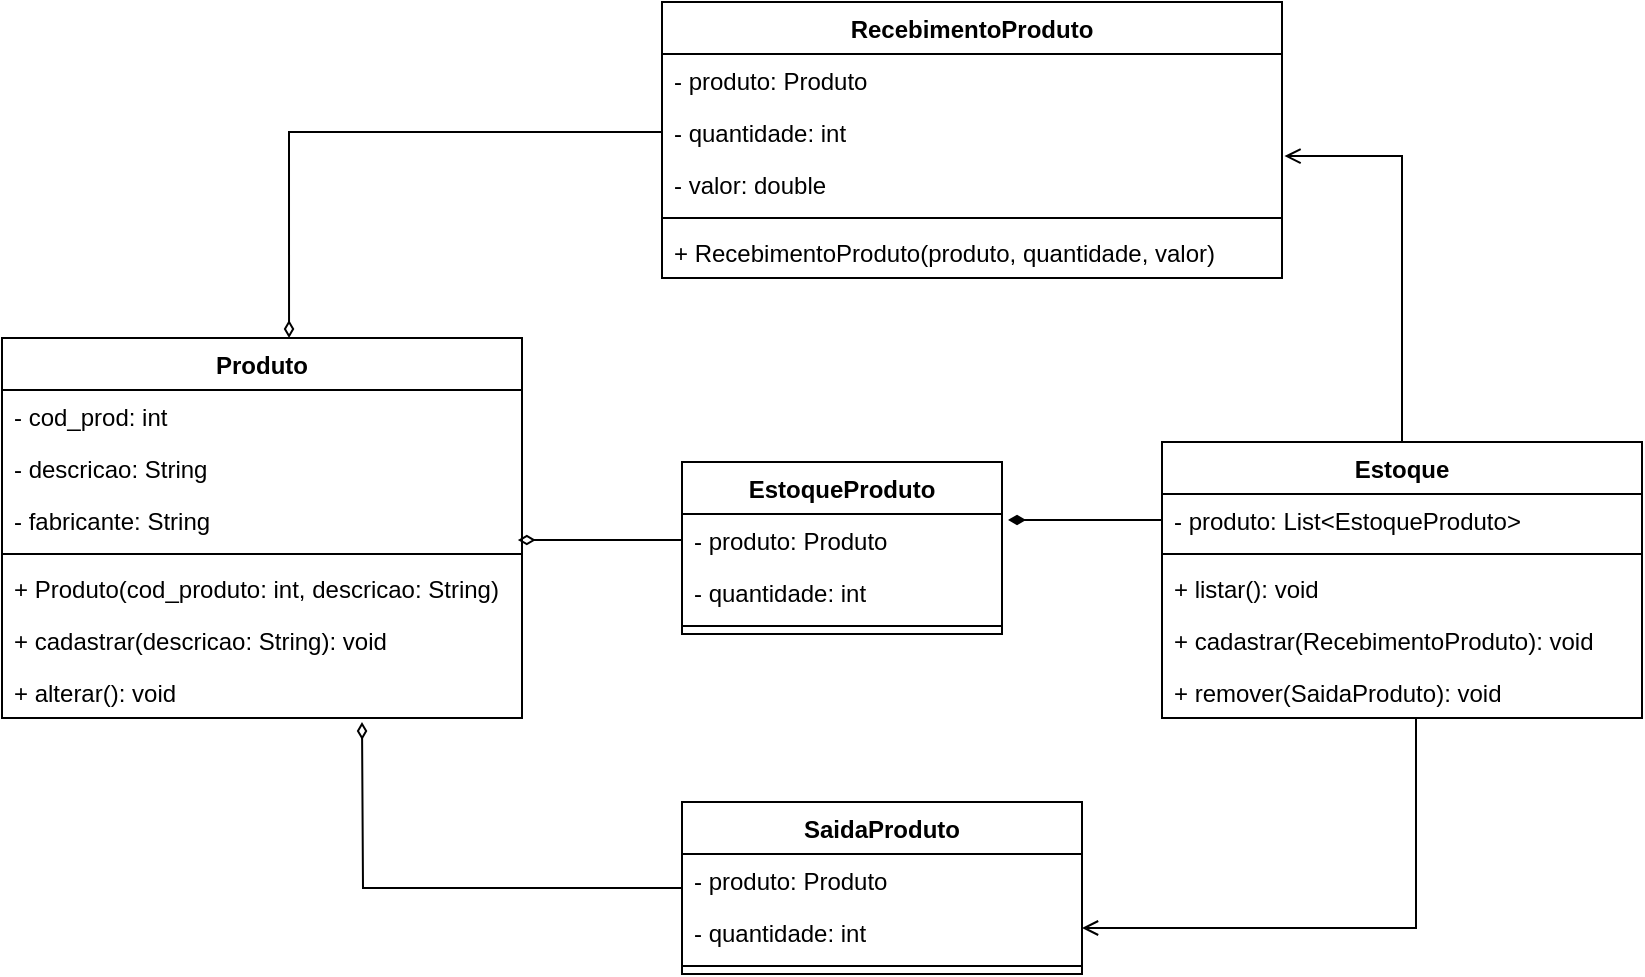 <mxfile version="21.5.2" type="github">
  <diagram id="C5RBs43oDa-KdzZeNtuy" name="Page-1">
    <mxGraphModel dx="1114" dy="616" grid="1" gridSize="10" guides="1" tooltips="1" connect="1" arrows="1" fold="1" page="1" pageScale="1" pageWidth="827" pageHeight="1169" math="0" shadow="0">
      <root>
        <mxCell id="WIyWlLk6GJQsqaUBKTNV-0" />
        <mxCell id="WIyWlLk6GJQsqaUBKTNV-1" parent="WIyWlLk6GJQsqaUBKTNV-0" />
        <mxCell id="OJTJIqF98ZmuTT_Fb_ie-6" style="edgeStyle=orthogonalEdgeStyle;rounded=0;orthogonalLoop=1;jettySize=auto;html=1;entryX=1.004;entryY=-0.038;entryDx=0;entryDy=0;entryPerimeter=0;endArrow=open;endFill=0;" edge="1" parent="WIyWlLk6GJQsqaUBKTNV-1" source="01x_B53HGo5WK-oIWe2N-0" target="OJTJIqF98ZmuTT_Fb_ie-0">
          <mxGeometry relative="1" as="geometry">
            <Array as="points">
              <mxPoint x="700" y="97" />
            </Array>
          </mxGeometry>
        </mxCell>
        <mxCell id="01x_B53HGo5WK-oIWe2N-0" value="Estoque" style="swimlane;fontStyle=1;align=center;verticalAlign=top;childLayout=stackLayout;horizontal=1;startSize=26;horizontalStack=0;resizeParent=1;resizeParentMax=0;resizeLast=0;collapsible=1;marginBottom=0;whiteSpace=wrap;html=1;" parent="WIyWlLk6GJQsqaUBKTNV-1" vertex="1">
          <mxGeometry x="580" y="240" width="240" height="138" as="geometry" />
        </mxCell>
        <mxCell id="01x_B53HGo5WK-oIWe2N-1" value="- produto: List&amp;lt;EstoqueProduto&amp;gt;" style="text;strokeColor=none;fillColor=none;align=left;verticalAlign=top;spacingLeft=4;spacingRight=4;overflow=hidden;rotatable=0;points=[[0,0.5],[1,0.5]];portConstraint=eastwest;whiteSpace=wrap;html=1;" parent="01x_B53HGo5WK-oIWe2N-0" vertex="1">
          <mxGeometry y="26" width="240" height="26" as="geometry" />
        </mxCell>
        <mxCell id="01x_B53HGo5WK-oIWe2N-2" value="" style="line;strokeWidth=1;fillColor=none;align=left;verticalAlign=middle;spacingTop=-1;spacingLeft=3;spacingRight=3;rotatable=0;labelPosition=right;points=[];portConstraint=eastwest;strokeColor=inherit;" parent="01x_B53HGo5WK-oIWe2N-0" vertex="1">
          <mxGeometry y="52" width="240" height="8" as="geometry" />
        </mxCell>
        <mxCell id="01x_B53HGo5WK-oIWe2N-3" value="+ listar(): void" style="text;strokeColor=none;fillColor=none;align=left;verticalAlign=top;spacingLeft=4;spacingRight=4;overflow=hidden;rotatable=0;points=[[0,0.5],[1,0.5]];portConstraint=eastwest;whiteSpace=wrap;html=1;" parent="01x_B53HGo5WK-oIWe2N-0" vertex="1">
          <mxGeometry y="60" width="240" height="26" as="geometry" />
        </mxCell>
        <mxCell id="OJTJIqF98ZmuTT_Fb_ie-4" value="+ cadastrar(RecebimentoProduto): void" style="text;strokeColor=none;fillColor=none;align=left;verticalAlign=top;spacingLeft=4;spacingRight=4;overflow=hidden;rotatable=0;points=[[0,0.5],[1,0.5]];portConstraint=eastwest;whiteSpace=wrap;html=1;" vertex="1" parent="01x_B53HGo5WK-oIWe2N-0">
          <mxGeometry y="86" width="240" height="26" as="geometry" />
        </mxCell>
        <mxCell id="OJTJIqF98ZmuTT_Fb_ie-5" value="+ remover(SaidaProduto): void" style="text;strokeColor=none;fillColor=none;align=left;verticalAlign=top;spacingLeft=4;spacingRight=4;overflow=hidden;rotatable=0;points=[[0,0.5],[1,0.5]];portConstraint=eastwest;whiteSpace=wrap;html=1;" vertex="1" parent="01x_B53HGo5WK-oIWe2N-0">
          <mxGeometry y="112" width="240" height="26" as="geometry" />
        </mxCell>
        <mxCell id="01x_B53HGo5WK-oIWe2N-4" value="Produto" style="swimlane;fontStyle=1;align=center;verticalAlign=top;childLayout=stackLayout;horizontal=1;startSize=26;horizontalStack=0;resizeParent=1;resizeParentMax=0;resizeLast=0;collapsible=1;marginBottom=0;whiteSpace=wrap;html=1;" parent="WIyWlLk6GJQsqaUBKTNV-1" vertex="1">
          <mxGeometry y="188" width="260" height="190" as="geometry" />
        </mxCell>
        <mxCell id="01x_B53HGo5WK-oIWe2N-24" value="- cod_prod: int" style="text;strokeColor=none;fillColor=none;align=left;verticalAlign=top;spacingLeft=4;spacingRight=4;overflow=hidden;rotatable=0;points=[[0,0.5],[1,0.5]];portConstraint=eastwest;whiteSpace=wrap;html=1;" parent="01x_B53HGo5WK-oIWe2N-4" vertex="1">
          <mxGeometry y="26" width="260" height="26" as="geometry" />
        </mxCell>
        <mxCell id="01x_B53HGo5WK-oIWe2N-9" value="- descricao: String" style="text;strokeColor=none;fillColor=none;align=left;verticalAlign=top;spacingLeft=4;spacingRight=4;overflow=hidden;rotatable=0;points=[[0,0.5],[1,0.5]];portConstraint=eastwest;whiteSpace=wrap;html=1;" parent="01x_B53HGo5WK-oIWe2N-4" vertex="1">
          <mxGeometry y="52" width="260" height="26" as="geometry" />
        </mxCell>
        <mxCell id="OJTJIqF98ZmuTT_Fb_ie-18" value="- fabricante: String" style="text;strokeColor=none;fillColor=none;align=left;verticalAlign=top;spacingLeft=4;spacingRight=4;overflow=hidden;rotatable=0;points=[[0,0.5],[1,0.5]];portConstraint=eastwest;whiteSpace=wrap;html=1;" vertex="1" parent="01x_B53HGo5WK-oIWe2N-4">
          <mxGeometry y="78" width="260" height="26" as="geometry" />
        </mxCell>
        <mxCell id="01x_B53HGo5WK-oIWe2N-6" value="" style="line;strokeWidth=1;fillColor=none;align=left;verticalAlign=middle;spacingTop=-1;spacingLeft=3;spacingRight=3;rotatable=0;labelPosition=right;points=[];portConstraint=eastwest;strokeColor=inherit;" parent="01x_B53HGo5WK-oIWe2N-4" vertex="1">
          <mxGeometry y="104" width="260" height="8" as="geometry" />
        </mxCell>
        <mxCell id="01x_B53HGo5WK-oIWe2N-7" value="+ Produto(cod_produto: int, descricao: String)" style="text;strokeColor=none;fillColor=none;align=left;verticalAlign=top;spacingLeft=4;spacingRight=4;overflow=hidden;rotatable=0;points=[[0,0.5],[1,0.5]];portConstraint=eastwest;whiteSpace=wrap;html=1;" parent="01x_B53HGo5WK-oIWe2N-4" vertex="1">
          <mxGeometry y="112" width="260" height="26" as="geometry" />
        </mxCell>
        <mxCell id="01x_B53HGo5WK-oIWe2N-14" value="+ cadastrar(descricao: String): void" style="text;strokeColor=none;fillColor=none;align=left;verticalAlign=top;spacingLeft=4;spacingRight=4;overflow=hidden;rotatable=0;points=[[0,0.5],[1,0.5]];portConstraint=eastwest;whiteSpace=wrap;html=1;" parent="01x_B53HGo5WK-oIWe2N-4" vertex="1">
          <mxGeometry y="138" width="260" height="26" as="geometry" />
        </mxCell>
        <mxCell id="01x_B53HGo5WK-oIWe2N-26" value="+ alterar(): void" style="text;strokeColor=none;fillColor=none;align=left;verticalAlign=top;spacingLeft=4;spacingRight=4;overflow=hidden;rotatable=0;points=[[0,0.5],[1,0.5]];portConstraint=eastwest;whiteSpace=wrap;html=1;" parent="01x_B53HGo5WK-oIWe2N-4" vertex="1">
          <mxGeometry y="164" width="260" height="26" as="geometry" />
        </mxCell>
        <mxCell id="01x_B53HGo5WK-oIWe2N-10" value="RecebimentoProduto" style="swimlane;fontStyle=1;align=center;verticalAlign=top;childLayout=stackLayout;horizontal=1;startSize=26;horizontalStack=0;resizeParent=1;resizeParentMax=0;resizeLast=0;collapsible=1;marginBottom=0;whiteSpace=wrap;html=1;" parent="WIyWlLk6GJQsqaUBKTNV-1" vertex="1">
          <mxGeometry x="330" y="20" width="310" height="138" as="geometry" />
        </mxCell>
        <mxCell id="01x_B53HGo5WK-oIWe2N-21" value="- produto: Produto" style="text;strokeColor=none;fillColor=none;align=left;verticalAlign=top;spacingLeft=4;spacingRight=4;overflow=hidden;rotatable=0;points=[[0,0.5],[1,0.5]];portConstraint=eastwest;whiteSpace=wrap;html=1;" parent="01x_B53HGo5WK-oIWe2N-10" vertex="1">
          <mxGeometry y="26" width="310" height="26" as="geometry" />
        </mxCell>
        <mxCell id="01x_B53HGo5WK-oIWe2N-11" value="- quantidade: int" style="text;strokeColor=none;fillColor=none;align=left;verticalAlign=top;spacingLeft=4;spacingRight=4;overflow=hidden;rotatable=0;points=[[0,0.5],[1,0.5]];portConstraint=eastwest;whiteSpace=wrap;html=1;" parent="01x_B53HGo5WK-oIWe2N-10" vertex="1">
          <mxGeometry y="52" width="310" height="26" as="geometry" />
        </mxCell>
        <mxCell id="OJTJIqF98ZmuTT_Fb_ie-0" value="- valor: double" style="text;strokeColor=none;fillColor=none;align=left;verticalAlign=top;spacingLeft=4;spacingRight=4;overflow=hidden;rotatable=0;points=[[0,0.5],[1,0.5]];portConstraint=eastwest;whiteSpace=wrap;html=1;" vertex="1" parent="01x_B53HGo5WK-oIWe2N-10">
          <mxGeometry y="78" width="310" height="26" as="geometry" />
        </mxCell>
        <mxCell id="01x_B53HGo5WK-oIWe2N-12" value="" style="line;strokeWidth=1;fillColor=none;align=left;verticalAlign=middle;spacingTop=-1;spacingLeft=3;spacingRight=3;rotatable=0;labelPosition=right;points=[];portConstraint=eastwest;strokeColor=inherit;" parent="01x_B53HGo5WK-oIWe2N-10" vertex="1">
          <mxGeometry y="104" width="310" height="8" as="geometry" />
        </mxCell>
        <mxCell id="OJTJIqF98ZmuTT_Fb_ie-20" value="+ RecebimentoProduto(produto, quantidade, valor)" style="text;strokeColor=none;fillColor=none;align=left;verticalAlign=top;spacingLeft=4;spacingRight=4;overflow=hidden;rotatable=0;points=[[0,0.5],[1,0.5]];portConstraint=eastwest;whiteSpace=wrap;html=1;" vertex="1" parent="01x_B53HGo5WK-oIWe2N-10">
          <mxGeometry y="112" width="310" height="26" as="geometry" />
        </mxCell>
        <mxCell id="OJTJIqF98ZmuTT_Fb_ie-17" style="edgeStyle=orthogonalEdgeStyle;rounded=0;orthogonalLoop=1;jettySize=auto;html=1;endArrow=diamondThin;endFill=0;" edge="1" parent="WIyWlLk6GJQsqaUBKTNV-1" source="01x_B53HGo5WK-oIWe2N-16">
          <mxGeometry relative="1" as="geometry">
            <mxPoint x="180" y="380" as="targetPoint" />
          </mxGeometry>
        </mxCell>
        <mxCell id="01x_B53HGo5WK-oIWe2N-16" value="SaidaProduto" style="swimlane;fontStyle=1;align=center;verticalAlign=top;childLayout=stackLayout;horizontal=1;startSize=26;horizontalStack=0;resizeParent=1;resizeParentMax=0;resizeLast=0;collapsible=1;marginBottom=0;whiteSpace=wrap;html=1;" parent="WIyWlLk6GJQsqaUBKTNV-1" vertex="1">
          <mxGeometry x="340" y="420" width="200" height="86" as="geometry" />
        </mxCell>
        <mxCell id="01x_B53HGo5WK-oIWe2N-17" value="- produto: Produto" style="text;strokeColor=none;fillColor=none;align=left;verticalAlign=top;spacingLeft=4;spacingRight=4;overflow=hidden;rotatable=0;points=[[0,0.5],[1,0.5]];portConstraint=eastwest;whiteSpace=wrap;html=1;" parent="01x_B53HGo5WK-oIWe2N-16" vertex="1">
          <mxGeometry y="26" width="200" height="26" as="geometry" />
        </mxCell>
        <mxCell id="01x_B53HGo5WK-oIWe2N-18" value="- quantidade: int" style="text;strokeColor=none;fillColor=none;align=left;verticalAlign=top;spacingLeft=4;spacingRight=4;overflow=hidden;rotatable=0;points=[[0,0.5],[1,0.5]];portConstraint=eastwest;whiteSpace=wrap;html=1;" parent="01x_B53HGo5WK-oIWe2N-16" vertex="1">
          <mxGeometry y="52" width="200" height="26" as="geometry" />
        </mxCell>
        <mxCell id="01x_B53HGo5WK-oIWe2N-19" value="" style="line;strokeWidth=1;fillColor=none;align=left;verticalAlign=middle;spacingTop=-1;spacingLeft=3;spacingRight=3;rotatable=0;labelPosition=right;points=[];portConstraint=eastwest;strokeColor=inherit;" parent="01x_B53HGo5WK-oIWe2N-16" vertex="1">
          <mxGeometry y="78" width="200" height="8" as="geometry" />
        </mxCell>
        <mxCell id="OJTJIqF98ZmuTT_Fb_ie-7" style="edgeStyle=orthogonalEdgeStyle;rounded=0;orthogonalLoop=1;jettySize=auto;html=1;entryX=0.552;entryY=0;entryDx=0;entryDy=0;entryPerimeter=0;endArrow=diamondThin;endFill=0;" edge="1" parent="WIyWlLk6GJQsqaUBKTNV-1" source="01x_B53HGo5WK-oIWe2N-11" target="01x_B53HGo5WK-oIWe2N-4">
          <mxGeometry relative="1" as="geometry" />
        </mxCell>
        <mxCell id="OJTJIqF98ZmuTT_Fb_ie-21" value="EstoqueProduto" style="swimlane;fontStyle=1;align=center;verticalAlign=top;childLayout=stackLayout;horizontal=1;startSize=26;horizontalStack=0;resizeParent=1;resizeParentMax=0;resizeLast=0;collapsible=1;marginBottom=0;whiteSpace=wrap;html=1;" vertex="1" parent="WIyWlLk6GJQsqaUBKTNV-1">
          <mxGeometry x="340" y="250" width="160" height="86" as="geometry" />
        </mxCell>
        <mxCell id="OJTJIqF98ZmuTT_Fb_ie-22" value="- produto: Produto" style="text;strokeColor=none;fillColor=none;align=left;verticalAlign=top;spacingLeft=4;spacingRight=4;overflow=hidden;rotatable=0;points=[[0,0.5],[1,0.5]];portConstraint=eastwest;whiteSpace=wrap;html=1;" vertex="1" parent="OJTJIqF98ZmuTT_Fb_ie-21">
          <mxGeometry y="26" width="160" height="26" as="geometry" />
        </mxCell>
        <mxCell id="OJTJIqF98ZmuTT_Fb_ie-24" value="- quantidade: int" style="text;strokeColor=none;fillColor=none;align=left;verticalAlign=top;spacingLeft=4;spacingRight=4;overflow=hidden;rotatable=0;points=[[0,0.5],[1,0.5]];portConstraint=eastwest;whiteSpace=wrap;html=1;" vertex="1" parent="OJTJIqF98ZmuTT_Fb_ie-21">
          <mxGeometry y="52" width="160" height="26" as="geometry" />
        </mxCell>
        <mxCell id="OJTJIqF98ZmuTT_Fb_ie-23" value="" style="line;strokeWidth=1;fillColor=none;align=left;verticalAlign=middle;spacingTop=-1;spacingLeft=3;spacingRight=3;rotatable=0;labelPosition=right;points=[];portConstraint=eastwest;strokeColor=inherit;" vertex="1" parent="OJTJIqF98ZmuTT_Fb_ie-21">
          <mxGeometry y="78" width="160" height="8" as="geometry" />
        </mxCell>
        <mxCell id="OJTJIqF98ZmuTT_Fb_ie-25" style="edgeStyle=orthogonalEdgeStyle;rounded=0;orthogonalLoop=1;jettySize=auto;html=1;entryX=1.019;entryY=0.115;entryDx=0;entryDy=0;entryPerimeter=0;endArrow=diamondThin;endFill=1;" edge="1" parent="WIyWlLk6GJQsqaUBKTNV-1" source="01x_B53HGo5WK-oIWe2N-1" target="OJTJIqF98ZmuTT_Fb_ie-22">
          <mxGeometry relative="1" as="geometry" />
        </mxCell>
        <mxCell id="OJTJIqF98ZmuTT_Fb_ie-26" style="edgeStyle=orthogonalEdgeStyle;rounded=0;orthogonalLoop=1;jettySize=auto;html=1;entryX=0.992;entryY=0.885;entryDx=0;entryDy=0;entryPerimeter=0;endArrow=diamondThin;endFill=0;" edge="1" parent="WIyWlLk6GJQsqaUBKTNV-1" source="OJTJIqF98ZmuTT_Fb_ie-22" target="OJTJIqF98ZmuTT_Fb_ie-18">
          <mxGeometry relative="1" as="geometry" />
        </mxCell>
        <mxCell id="OJTJIqF98ZmuTT_Fb_ie-13" style="edgeStyle=orthogonalEdgeStyle;rounded=0;orthogonalLoop=1;jettySize=auto;html=1;endArrow=none;endFill=0;startArrow=open;startFill=0;" edge="1" parent="WIyWlLk6GJQsqaUBKTNV-1">
          <mxGeometry relative="1" as="geometry">
            <mxPoint x="706" y="378" as="targetPoint" />
            <mxPoint x="540" y="483" as="sourcePoint" />
            <Array as="points">
              <mxPoint x="707" y="483" />
            </Array>
          </mxGeometry>
        </mxCell>
      </root>
    </mxGraphModel>
  </diagram>
</mxfile>
